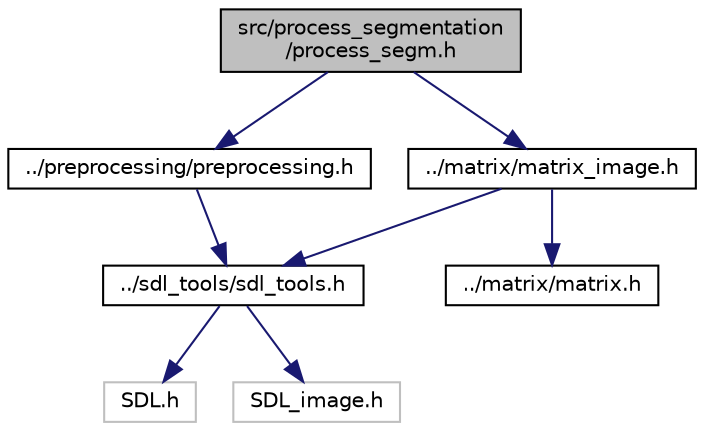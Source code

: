 digraph "src/process_segmentation/process_segm.h"
{
 // LATEX_PDF_SIZE
  edge [fontname="Helvetica",fontsize="10",labelfontname="Helvetica",labelfontsize="10"];
  node [fontname="Helvetica",fontsize="10",shape=record];
  Node1 [label="src/process_segmentation\l/process_segm.h",height=0.2,width=0.4,color="black", fillcolor="grey75", style="filled", fontcolor="black",tooltip="header of process_segm.c"];
  Node1 -> Node2 [color="midnightblue",fontsize="10",style="solid",fontname="Helvetica"];
  Node2 [label="../preprocessing/preprocessing.h",height=0.2,width=0.4,color="black", fillcolor="white", style="filled",URL="$preprocessing_8h_source.html",tooltip=" "];
  Node2 -> Node3 [color="midnightblue",fontsize="10",style="solid",fontname="Helvetica"];
  Node3 [label="../sdl_tools/sdl_tools.h",height=0.2,width=0.4,color="black", fillcolor="white", style="filled",URL="$sdl__tools_8h_source.html",tooltip=" "];
  Node3 -> Node4 [color="midnightblue",fontsize="10",style="solid",fontname="Helvetica"];
  Node4 [label="SDL.h",height=0.2,width=0.4,color="grey75", fillcolor="white", style="filled",tooltip=" "];
  Node3 -> Node5 [color="midnightblue",fontsize="10",style="solid",fontname="Helvetica"];
  Node5 [label="SDL_image.h",height=0.2,width=0.4,color="grey75", fillcolor="white", style="filled",tooltip=" "];
  Node1 -> Node6 [color="midnightblue",fontsize="10",style="solid",fontname="Helvetica"];
  Node6 [label="../matrix/matrix_image.h",height=0.2,width=0.4,color="black", fillcolor="white", style="filled",URL="$matrix__image_8h_source.html",tooltip=" "];
  Node6 -> Node7 [color="midnightblue",fontsize="10",style="solid",fontname="Helvetica"];
  Node7 [label="../matrix/matrix.h",height=0.2,width=0.4,color="black", fillcolor="white", style="filled",URL="$matrix_8h.html",tooltip="header of matrix.c"];
  Node6 -> Node3 [color="midnightblue",fontsize="10",style="solid",fontname="Helvetica"];
}
